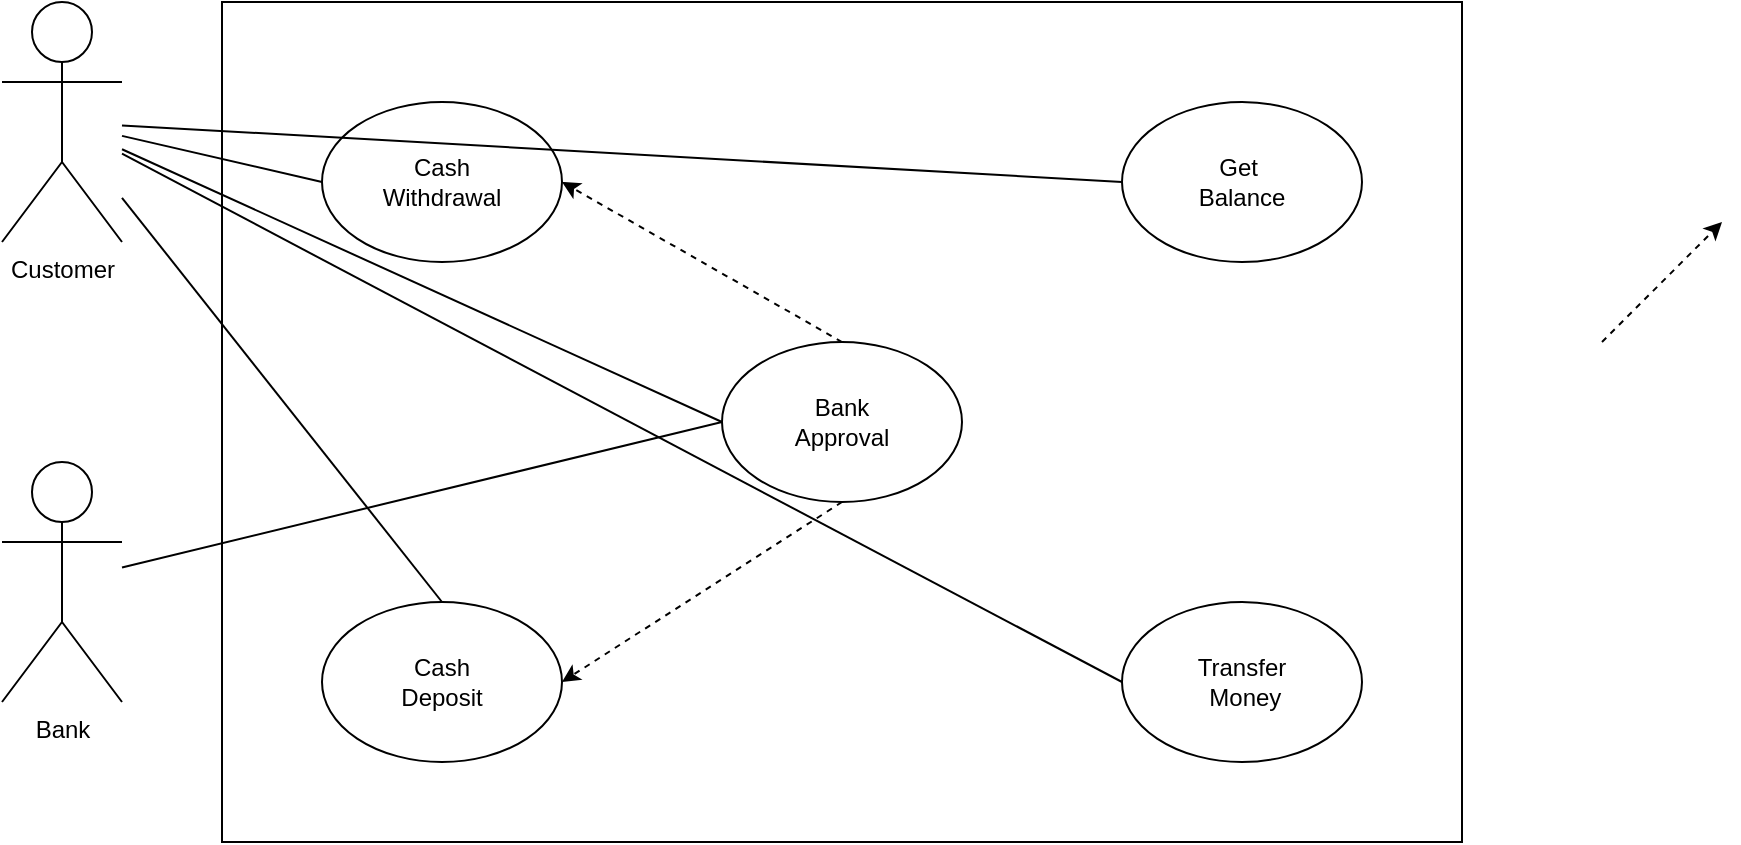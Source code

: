 <mxfile version="15.8.3" type="github">
  <diagram id="Hc9yeL8egTwj--XoqEOM" name="Page-1">
    <mxGraphModel dx="997" dy="548" grid="1" gridSize="10" guides="1" tooltips="1" connect="1" arrows="1" fold="1" page="1" pageScale="1" pageWidth="850" pageHeight="1100" math="0" shadow="0">
      <root>
        <mxCell id="0" />
        <mxCell id="1" parent="0" />
        <mxCell id="tZyhxEvpkJcSIGfDJi1E-11" value="Customer&lt;br&gt;" style="shape=umlActor;verticalLabelPosition=bottom;verticalAlign=top;html=1;outlineConnect=0;" vertex="1" parent="1">
          <mxGeometry x="40" y="40" width="60" height="120" as="geometry" />
        </mxCell>
        <mxCell id="tZyhxEvpkJcSIGfDJi1E-12" value="" style="rounded=0;whiteSpace=wrap;html=1;" vertex="1" parent="1">
          <mxGeometry x="150" y="40" width="620" height="420" as="geometry" />
        </mxCell>
        <mxCell id="tZyhxEvpkJcSIGfDJi1E-9" value="Cash &lt;br&gt;Withdrawal" style="ellipse;whiteSpace=wrap;html=1;" vertex="1" parent="1">
          <mxGeometry x="200" y="90" width="120" height="80" as="geometry" />
        </mxCell>
        <mxCell id="tZyhxEvpkJcSIGfDJi1E-10" value="Cash&lt;br&gt;Deposit" style="ellipse;whiteSpace=wrap;html=1;" vertex="1" parent="1">
          <mxGeometry x="200" y="340" width="120" height="80" as="geometry" />
        </mxCell>
        <mxCell id="tZyhxEvpkJcSIGfDJi1E-14" value="Bank&lt;br&gt;Approval" style="ellipse;whiteSpace=wrap;html=1;" vertex="1" parent="1">
          <mxGeometry x="400" y="210" width="120" height="80" as="geometry" />
        </mxCell>
        <mxCell id="tZyhxEvpkJcSIGfDJi1E-16" value="Bank" style="shape=umlActor;verticalLabelPosition=bottom;verticalAlign=top;html=1;outlineConnect=0;" vertex="1" parent="1">
          <mxGeometry x="40" y="270" width="60" height="120" as="geometry" />
        </mxCell>
        <mxCell id="tZyhxEvpkJcSIGfDJi1E-23" value="" style="html=1;labelBackgroundColor=#ffffff;startArrow=none;startFill=0;startSize=6;endArrow=classic;endFill=1;endSize=6;jettySize=auto;orthogonalLoop=1;strokeWidth=1;dashed=1;fontSize=14;rounded=0;exitX=0.5;exitY=1;exitDx=0;exitDy=0;entryX=1;entryY=0.5;entryDx=0;entryDy=0;" edge="1" parent="1" source="tZyhxEvpkJcSIGfDJi1E-14" target="tZyhxEvpkJcSIGfDJi1E-10">
          <mxGeometry width="60" height="60" relative="1" as="geometry">
            <mxPoint x="390" y="270" as="sourcePoint" />
            <mxPoint x="450" y="210" as="targetPoint" />
          </mxGeometry>
        </mxCell>
        <mxCell id="tZyhxEvpkJcSIGfDJi1E-24" value="" style="html=1;labelBackgroundColor=#ffffff;startArrow=none;startFill=0;startSize=6;endArrow=classic;endFill=1;endSize=6;jettySize=auto;orthogonalLoop=1;strokeWidth=1;dashed=1;fontSize=14;rounded=0;entryX=1;entryY=0.5;entryDx=0;entryDy=0;exitX=0.5;exitY=0;exitDx=0;exitDy=0;" edge="1" parent="1" source="tZyhxEvpkJcSIGfDJi1E-14" target="tZyhxEvpkJcSIGfDJi1E-9">
          <mxGeometry width="60" height="60" relative="1" as="geometry">
            <mxPoint x="400" y="280" as="sourcePoint" />
            <mxPoint x="460" y="220" as="targetPoint" />
          </mxGeometry>
        </mxCell>
        <mxCell id="tZyhxEvpkJcSIGfDJi1E-25" value="" style="html=1;labelBackgroundColor=#ffffff;startArrow=none;startFill=0;startSize=6;endArrow=classic;endFill=1;endSize=6;jettySize=auto;orthogonalLoop=1;strokeWidth=1;dashed=1;fontSize=14;rounded=0;" edge="1" parent="1">
          <mxGeometry width="60" height="60" relative="1" as="geometry">
            <mxPoint x="840" y="210" as="sourcePoint" />
            <mxPoint x="900" y="150" as="targetPoint" />
          </mxGeometry>
        </mxCell>
        <mxCell id="tZyhxEvpkJcSIGfDJi1E-26" value="Transfer&lt;br&gt;&amp;nbsp;Money" style="ellipse;whiteSpace=wrap;html=1;" vertex="1" parent="1">
          <mxGeometry x="600" y="340" width="120" height="80" as="geometry" />
        </mxCell>
        <mxCell id="tZyhxEvpkJcSIGfDJi1E-27" value="Get&amp;nbsp;&lt;br&gt;Balance" style="ellipse;whiteSpace=wrap;html=1;" vertex="1" parent="1">
          <mxGeometry x="600" y="90" width="120" height="80" as="geometry" />
        </mxCell>
        <mxCell id="tZyhxEvpkJcSIGfDJi1E-30" value="" style="endArrow=none;html=1;rounded=0;entryX=0;entryY=0.5;entryDx=0;entryDy=0;" edge="1" parent="1" source="tZyhxEvpkJcSIGfDJi1E-16" target="tZyhxEvpkJcSIGfDJi1E-14">
          <mxGeometry width="50" height="50" relative="1" as="geometry">
            <mxPoint x="400" y="250" as="sourcePoint" />
            <mxPoint x="450" y="200" as="targetPoint" />
          </mxGeometry>
        </mxCell>
        <mxCell id="tZyhxEvpkJcSIGfDJi1E-31" value="" style="endArrow=none;html=1;rounded=0;entryX=0;entryY=0.5;entryDx=0;entryDy=0;" edge="1" parent="1" source="tZyhxEvpkJcSIGfDJi1E-11" target="tZyhxEvpkJcSIGfDJi1E-14">
          <mxGeometry width="50" height="50" relative="1" as="geometry">
            <mxPoint x="400" y="250" as="sourcePoint" />
            <mxPoint x="450" y="200" as="targetPoint" />
          </mxGeometry>
        </mxCell>
        <mxCell id="tZyhxEvpkJcSIGfDJi1E-33" value="" style="endArrow=none;html=1;rounded=0;entryX=0.5;entryY=0;entryDx=0;entryDy=0;" edge="1" parent="1" source="tZyhxEvpkJcSIGfDJi1E-11" target="tZyhxEvpkJcSIGfDJi1E-10">
          <mxGeometry width="50" height="50" relative="1" as="geometry">
            <mxPoint x="470" y="190" as="sourcePoint" />
            <mxPoint x="520" y="140" as="targetPoint" />
          </mxGeometry>
        </mxCell>
        <mxCell id="tZyhxEvpkJcSIGfDJi1E-34" value="" style="endArrow=none;html=1;rounded=0;exitX=0;exitY=0.5;exitDx=0;exitDy=0;" edge="1" parent="1" source="tZyhxEvpkJcSIGfDJi1E-26" target="tZyhxEvpkJcSIGfDJi1E-11">
          <mxGeometry width="50" height="50" relative="1" as="geometry">
            <mxPoint x="400" y="250" as="sourcePoint" />
            <mxPoint x="450" y="200" as="targetPoint" />
          </mxGeometry>
        </mxCell>
        <mxCell id="tZyhxEvpkJcSIGfDJi1E-35" value="" style="endArrow=none;html=1;rounded=0;entryX=0;entryY=0.5;entryDx=0;entryDy=0;" edge="1" parent="1" source="tZyhxEvpkJcSIGfDJi1E-11" target="tZyhxEvpkJcSIGfDJi1E-9">
          <mxGeometry width="50" height="50" relative="1" as="geometry">
            <mxPoint x="400" y="250" as="sourcePoint" />
            <mxPoint x="450" y="200" as="targetPoint" />
          </mxGeometry>
        </mxCell>
        <mxCell id="tZyhxEvpkJcSIGfDJi1E-36" value="" style="endArrow=none;html=1;rounded=0;entryX=0;entryY=0.5;entryDx=0;entryDy=0;" edge="1" parent="1" source="tZyhxEvpkJcSIGfDJi1E-11" target="tZyhxEvpkJcSIGfDJi1E-27">
          <mxGeometry width="50" height="50" relative="1" as="geometry">
            <mxPoint x="450" y="190" as="sourcePoint" />
            <mxPoint x="500" y="140" as="targetPoint" />
          </mxGeometry>
        </mxCell>
      </root>
    </mxGraphModel>
  </diagram>
</mxfile>
